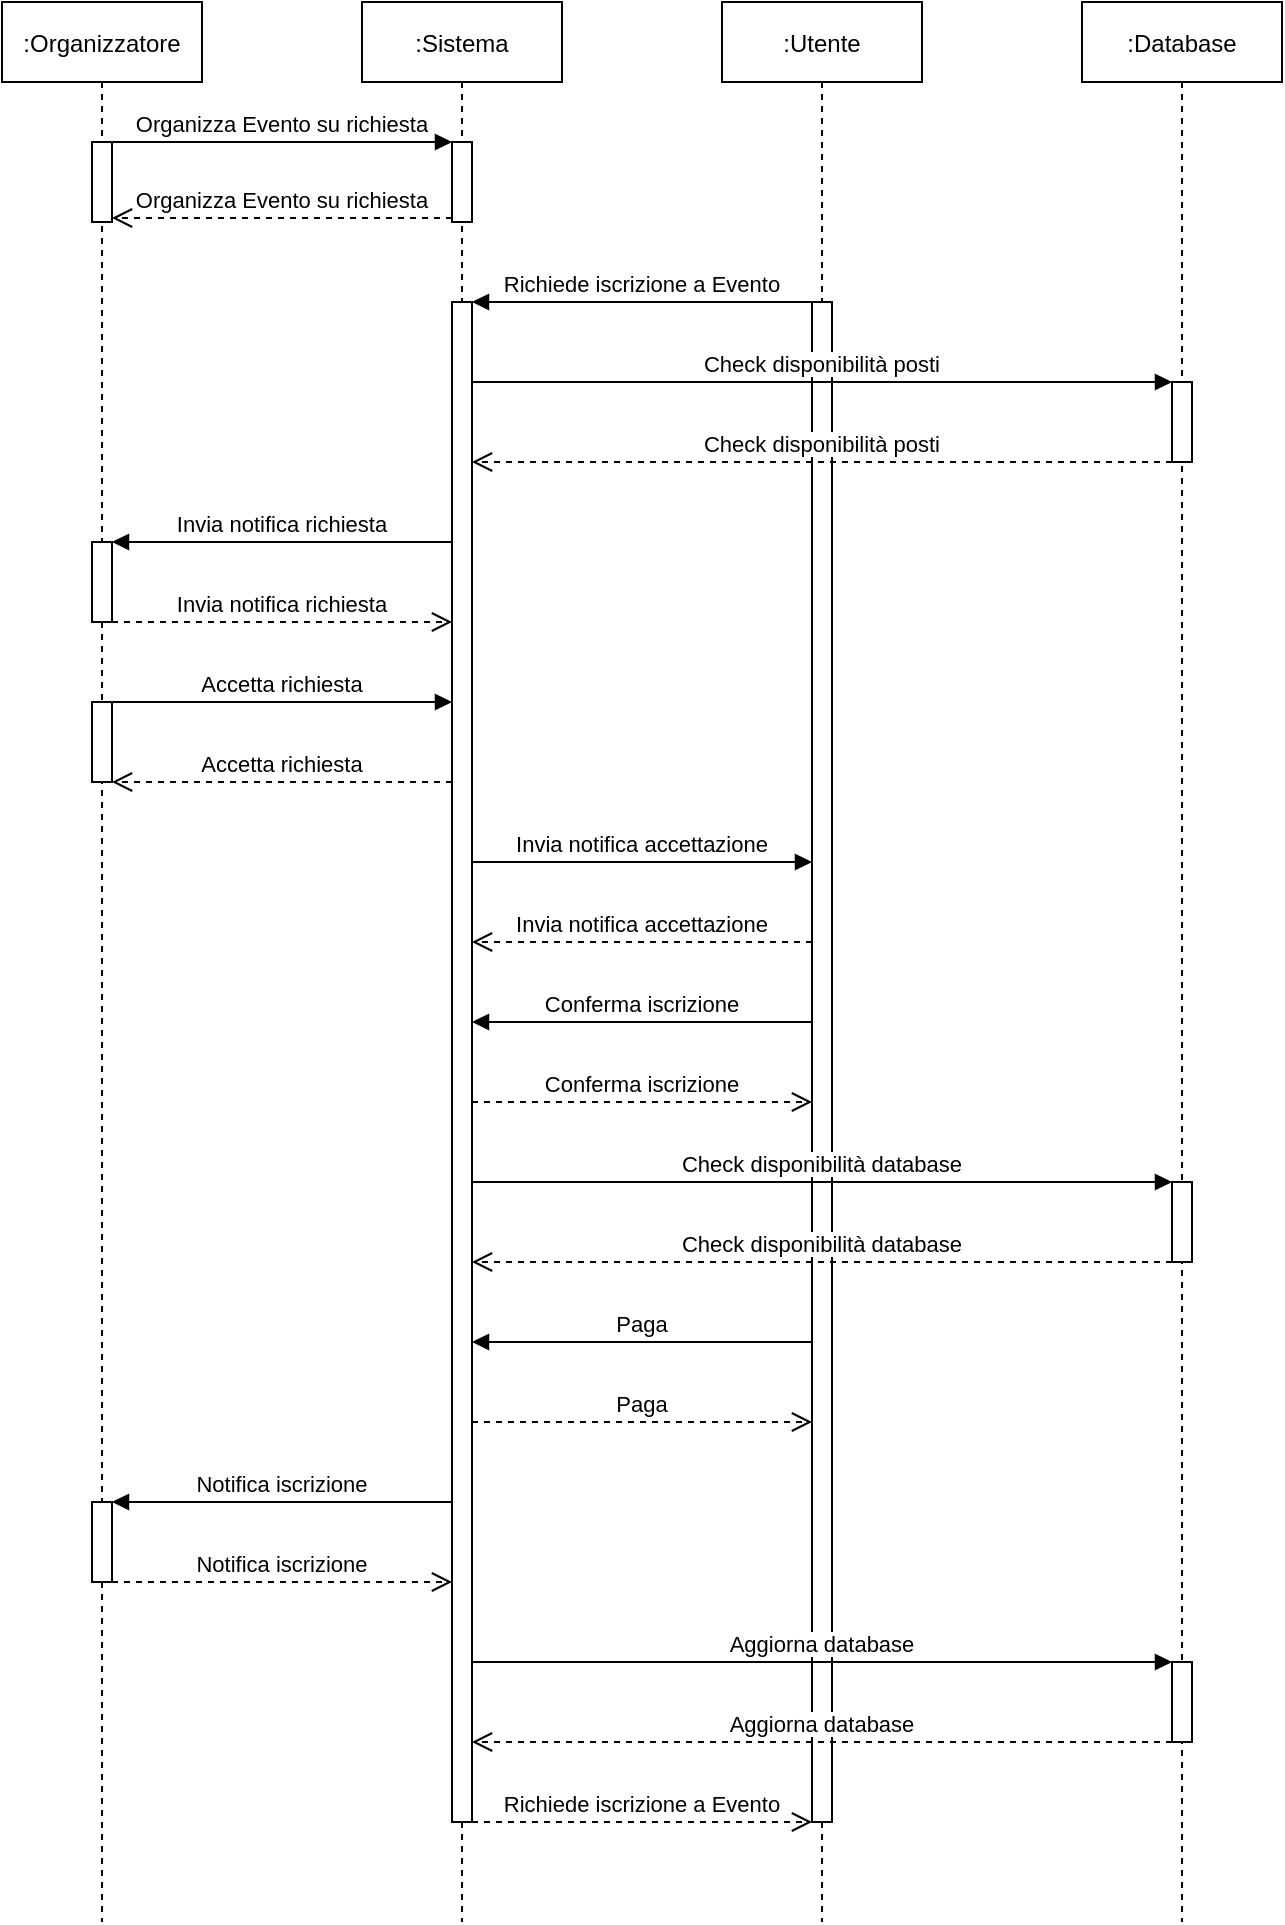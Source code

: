 <mxfile version="20.5.3" type="device"><diagram id="kgpKYQtTHZ0yAKxKKP6v" name="Page-1"><mxGraphModel dx="1501" dy="809" grid="1" gridSize="10" guides="1" tooltips="1" connect="1" arrows="1" fold="1" page="1" pageScale="1" pageWidth="850" pageHeight="1100" math="0" shadow="0"><root><mxCell id="0"/><mxCell id="1" parent="0"/><mxCell id="3nuBFxr9cyL0pnOWT2aG-1" value=":Organizzatore" style="shape=umlLifeline;perimeter=lifelinePerimeter;container=1;collapsible=0;recursiveResize=0;rounded=0;shadow=0;strokeWidth=1;" parent="1" vertex="1"><mxGeometry x="100" y="80" width="100" height="960" as="geometry"/></mxCell><mxCell id="3nuBFxr9cyL0pnOWT2aG-2" value="" style="points=[];perimeter=orthogonalPerimeter;rounded=0;shadow=0;strokeWidth=1;" parent="3nuBFxr9cyL0pnOWT2aG-1" vertex="1"><mxGeometry x="45" y="70" width="10" height="40" as="geometry"/></mxCell><mxCell id="Ddxe99vWpVenJ6vZ9fKg-12" value="" style="points=[];perimeter=orthogonalPerimeter;rounded=0;shadow=0;strokeWidth=1;" parent="3nuBFxr9cyL0pnOWT2aG-1" vertex="1"><mxGeometry x="45" y="750" width="10" height="40" as="geometry"/></mxCell><mxCell id="HFJcGzX2J650OrjQ_eFU-1" value="" style="points=[];perimeter=orthogonalPerimeter;rounded=0;shadow=0;strokeWidth=1;" vertex="1" parent="3nuBFxr9cyL0pnOWT2aG-1"><mxGeometry x="45" y="270" width="10" height="40" as="geometry"/></mxCell><mxCell id="HFJcGzX2J650OrjQ_eFU-4" value="" style="points=[];perimeter=orthogonalPerimeter;rounded=0;shadow=0;strokeWidth=1;" vertex="1" parent="3nuBFxr9cyL0pnOWT2aG-1"><mxGeometry x="45" y="350" width="10" height="40" as="geometry"/></mxCell><mxCell id="Ddxe99vWpVenJ6vZ9fKg-14" value="Notifica iscrizione" style="verticalAlign=bottom;endArrow=open;dashed=1;endSize=8;shadow=0;strokeWidth=1;" parent="3nuBFxr9cyL0pnOWT2aG-1" edge="1"><mxGeometry relative="1" as="geometry"><mxPoint x="225" y="790" as="targetPoint"/><mxPoint x="55" y="790" as="sourcePoint"/></mxGeometry></mxCell><mxCell id="3nuBFxr9cyL0pnOWT2aG-5" value=":Sistema" style="shape=umlLifeline;perimeter=lifelinePerimeter;container=1;collapsible=0;recursiveResize=0;rounded=0;shadow=0;strokeWidth=1;" parent="1" vertex="1"><mxGeometry x="280" y="80" width="100" height="960" as="geometry"/></mxCell><mxCell id="3nuBFxr9cyL0pnOWT2aG-6" value="" style="points=[];perimeter=orthogonalPerimeter;rounded=0;shadow=0;strokeWidth=1;" parent="3nuBFxr9cyL0pnOWT2aG-5" vertex="1"><mxGeometry x="45" y="70" width="10" height="40" as="geometry"/></mxCell><mxCell id="Ddxe99vWpVenJ6vZ9fKg-5" value="" style="points=[];perimeter=orthogonalPerimeter;rounded=0;shadow=0;strokeWidth=1;" parent="3nuBFxr9cyL0pnOWT2aG-5" vertex="1"><mxGeometry x="45" y="150" width="10" height="760" as="geometry"/></mxCell><mxCell id="3nuBFxr9cyL0pnOWT2aG-7" value="Organizza Evento su richiesta" style="verticalAlign=bottom;endArrow=open;dashed=1;endSize=8;exitX=0;exitY=0.95;shadow=0;strokeWidth=1;" parent="1" source="3nuBFxr9cyL0pnOWT2aG-6" target="3nuBFxr9cyL0pnOWT2aG-2" edge="1"><mxGeometry relative="1" as="geometry"><mxPoint x="255" y="236" as="targetPoint"/></mxGeometry></mxCell><mxCell id="3nuBFxr9cyL0pnOWT2aG-8" value="Organizza Evento su richiesta" style="verticalAlign=bottom;endArrow=block;entryX=0;entryY=0;shadow=0;strokeWidth=1;" parent="1" source="3nuBFxr9cyL0pnOWT2aG-2" target="3nuBFxr9cyL0pnOWT2aG-6" edge="1"><mxGeometry relative="1" as="geometry"><mxPoint x="255" y="160" as="sourcePoint"/></mxGeometry></mxCell><mxCell id="Ddxe99vWpVenJ6vZ9fKg-1" value=":Utente" style="shape=umlLifeline;perimeter=lifelinePerimeter;container=1;collapsible=0;recursiveResize=0;rounded=0;shadow=0;strokeWidth=1;" parent="1" vertex="1"><mxGeometry x="460" y="80" width="100" height="960" as="geometry"/></mxCell><mxCell id="Ddxe99vWpVenJ6vZ9fKg-2" value="" style="points=[];perimeter=orthogonalPerimeter;rounded=0;shadow=0;strokeWidth=1;" parent="Ddxe99vWpVenJ6vZ9fKg-1" vertex="1"><mxGeometry x="45" y="150" width="10" height="760" as="geometry"/></mxCell><mxCell id="Ddxe99vWpVenJ6vZ9fKg-3" value=":Database" style="shape=umlLifeline;perimeter=lifelinePerimeter;container=1;collapsible=0;recursiveResize=0;rounded=0;shadow=0;strokeWidth=1;" parent="1" vertex="1"><mxGeometry x="640" y="80" width="100" height="960" as="geometry"/></mxCell><mxCell id="Ddxe99vWpVenJ6vZ9fKg-8" value="" style="points=[];perimeter=orthogonalPerimeter;rounded=0;shadow=0;strokeWidth=1;" parent="Ddxe99vWpVenJ6vZ9fKg-3" vertex="1"><mxGeometry x="45" y="590" width="10" height="40" as="geometry"/></mxCell><mxCell id="Ddxe99vWpVenJ6vZ9fKg-15" value="" style="points=[];perimeter=orthogonalPerimeter;rounded=0;shadow=0;strokeWidth=1;" parent="Ddxe99vWpVenJ6vZ9fKg-3" vertex="1"><mxGeometry x="45" y="830" width="10" height="40" as="geometry"/></mxCell><mxCell id="HFJcGzX2J650OrjQ_eFU-9" value="" style="points=[];perimeter=orthogonalPerimeter;rounded=0;shadow=0;strokeWidth=1;" vertex="1" parent="Ddxe99vWpVenJ6vZ9fKg-3"><mxGeometry x="45" y="190" width="10" height="40" as="geometry"/></mxCell><mxCell id="Ddxe99vWpVenJ6vZ9fKg-6" value="Richiede iscrizione a Evento" style="verticalAlign=bottom;endArrow=block;shadow=0;strokeWidth=1;" parent="1" edge="1"><mxGeometry relative="1" as="geometry"><mxPoint x="505" y="230" as="sourcePoint"/><mxPoint x="335" y="230" as="targetPoint"/></mxGeometry></mxCell><mxCell id="Ddxe99vWpVenJ6vZ9fKg-7" value="Check disponibilità database" style="verticalAlign=bottom;endArrow=block;shadow=0;strokeWidth=1;" parent="1" target="Ddxe99vWpVenJ6vZ9fKg-8" edge="1"><mxGeometry relative="1" as="geometry"><mxPoint x="335" y="670" as="sourcePoint"/><mxPoint x="505" y="670" as="targetPoint"/></mxGeometry></mxCell><mxCell id="Ddxe99vWpVenJ6vZ9fKg-9" value="Check disponibilità database" style="verticalAlign=bottom;endArrow=open;dashed=1;endSize=8;shadow=0;strokeWidth=1;" parent="1" edge="1"><mxGeometry relative="1" as="geometry"><mxPoint x="335" y="710" as="targetPoint"/><mxPoint x="685" y="710" as="sourcePoint"/></mxGeometry></mxCell><mxCell id="Ddxe99vWpVenJ6vZ9fKg-10" value="Paga" style="verticalAlign=bottom;endArrow=block;shadow=0;strokeWidth=1;" parent="1" edge="1"><mxGeometry relative="1" as="geometry"><mxPoint x="505.0" y="750.0" as="sourcePoint"/><mxPoint x="335" y="750.0" as="targetPoint"/></mxGeometry></mxCell><mxCell id="Ddxe99vWpVenJ6vZ9fKg-11" value="Paga" style="verticalAlign=bottom;endArrow=open;dashed=1;endSize=8;shadow=0;strokeWidth=1;" parent="1" edge="1"><mxGeometry relative="1" as="geometry"><mxPoint x="505.0" y="790.0" as="targetPoint"/><mxPoint x="335" y="790.0" as="sourcePoint"/></mxGeometry></mxCell><mxCell id="Ddxe99vWpVenJ6vZ9fKg-13" value="Notifica iscrizione" style="verticalAlign=bottom;endArrow=block;shadow=0;strokeWidth=1;" parent="1" edge="1"><mxGeometry relative="1" as="geometry"><mxPoint x="325" y="830" as="sourcePoint"/><mxPoint x="155" y="830" as="targetPoint"/></mxGeometry></mxCell><mxCell id="Ddxe99vWpVenJ6vZ9fKg-16" value="Aggiorna database" style="verticalAlign=bottom;endArrow=block;shadow=0;strokeWidth=1;" parent="1" target="Ddxe99vWpVenJ6vZ9fKg-15" edge="1"><mxGeometry relative="1" as="geometry"><mxPoint x="335" y="910" as="sourcePoint"/><mxPoint x="685.0" y="910.0" as="targetPoint"/><Array as="points"><mxPoint x="430" y="910"/></Array></mxGeometry></mxCell><mxCell id="Ddxe99vWpVenJ6vZ9fKg-17" value="Aggiorna database" style="verticalAlign=bottom;endArrow=open;dashed=1;endSize=8;shadow=0;strokeWidth=1;" parent="1" edge="1"><mxGeometry relative="1" as="geometry"><mxPoint x="335" y="950" as="targetPoint"/><mxPoint x="685.0" y="950" as="sourcePoint"/></mxGeometry></mxCell><mxCell id="Ddxe99vWpVenJ6vZ9fKg-18" value="Richiede iscrizione a Evento" style="verticalAlign=bottom;endArrow=open;dashed=1;endSize=8;shadow=0;strokeWidth=1;" parent="1" edge="1"><mxGeometry relative="1" as="geometry"><mxPoint x="505" y="990.0" as="targetPoint"/><mxPoint x="335" y="990.0" as="sourcePoint"/></mxGeometry></mxCell><mxCell id="HFJcGzX2J650OrjQ_eFU-2" value="Invia notifica richiesta" style="verticalAlign=bottom;endArrow=block;shadow=0;strokeWidth=1;" edge="1" parent="1"><mxGeometry relative="1" as="geometry"><mxPoint x="325" y="350" as="sourcePoint"/><mxPoint x="155" y="350" as="targetPoint"/></mxGeometry></mxCell><mxCell id="HFJcGzX2J650OrjQ_eFU-3" value="Invia notifica richiesta" style="verticalAlign=bottom;endArrow=open;dashed=1;endSize=8;shadow=0;strokeWidth=1;" edge="1" parent="1"><mxGeometry relative="1" as="geometry"><mxPoint x="325" y="390" as="targetPoint"/><mxPoint x="155" y="390" as="sourcePoint"/></mxGeometry></mxCell><mxCell id="HFJcGzX2J650OrjQ_eFU-5" value="Accetta richiesta" style="verticalAlign=bottom;endArrow=block;shadow=0;strokeWidth=1;" edge="1" parent="1"><mxGeometry relative="1" as="geometry"><mxPoint x="155" y="430" as="sourcePoint"/><mxPoint x="325" y="430" as="targetPoint"/></mxGeometry></mxCell><mxCell id="HFJcGzX2J650OrjQ_eFU-6" value="Accetta richiesta" style="verticalAlign=bottom;endArrow=open;dashed=1;endSize=8;shadow=0;strokeWidth=1;" edge="1" parent="1" target="HFJcGzX2J650OrjQ_eFU-4"><mxGeometry relative="1" as="geometry"><mxPoint x="340" y="530" as="targetPoint"/><mxPoint x="325" y="470" as="sourcePoint"/></mxGeometry></mxCell><mxCell id="HFJcGzX2J650OrjQ_eFU-7" value="Conferma iscrizione" style="verticalAlign=bottom;endArrow=block;shadow=0;strokeWidth=1;" edge="1" parent="1"><mxGeometry relative="1" as="geometry"><mxPoint x="505" y="590" as="sourcePoint"/><mxPoint x="335" y="590" as="targetPoint"/></mxGeometry></mxCell><mxCell id="HFJcGzX2J650OrjQ_eFU-8" value="Conferma iscrizione" style="verticalAlign=bottom;endArrow=open;dashed=1;endSize=8;shadow=0;strokeWidth=1;" edge="1" parent="1"><mxGeometry relative="1" as="geometry"><mxPoint x="505" y="630" as="targetPoint"/><mxPoint x="335" y="630" as="sourcePoint"/></mxGeometry></mxCell><mxCell id="HFJcGzX2J650OrjQ_eFU-10" value="Check disponibilità posti" style="verticalAlign=bottom;endArrow=block;shadow=0;strokeWidth=1;" edge="1" parent="1"><mxGeometry relative="1" as="geometry"><mxPoint x="335" y="270" as="sourcePoint"/><mxPoint x="685.0" y="270" as="targetPoint"/></mxGeometry></mxCell><mxCell id="HFJcGzX2J650OrjQ_eFU-11" value="Check disponibilità posti" style="verticalAlign=bottom;endArrow=open;dashed=1;endSize=8;shadow=0;strokeWidth=1;" edge="1" parent="1" source="HFJcGzX2J650OrjQ_eFU-9" target="Ddxe99vWpVenJ6vZ9fKg-5"><mxGeometry relative="1" as="geometry"><mxPoint x="550" y="330" as="targetPoint"/><mxPoint x="380" y="330" as="sourcePoint"/><Array as="points"><mxPoint x="600" y="310"/></Array></mxGeometry></mxCell><mxCell id="HFJcGzX2J650OrjQ_eFU-27" value="Invia notifica accettazione" style="verticalAlign=bottom;endArrow=block;shadow=0;strokeWidth=1;" edge="1" parent="1"><mxGeometry relative="1" as="geometry"><mxPoint x="335" y="510" as="sourcePoint"/><mxPoint x="505" y="510" as="targetPoint"/></mxGeometry></mxCell><mxCell id="HFJcGzX2J650OrjQ_eFU-28" value="Invia notifica accettazione" style="verticalAlign=bottom;endArrow=open;dashed=1;endSize=8;shadow=0;strokeWidth=1;" edge="1" parent="1"><mxGeometry relative="1" as="geometry"><mxPoint x="335" y="550" as="targetPoint"/><mxPoint x="505" y="550" as="sourcePoint"/></mxGeometry></mxCell></root></mxGraphModel></diagram></mxfile>